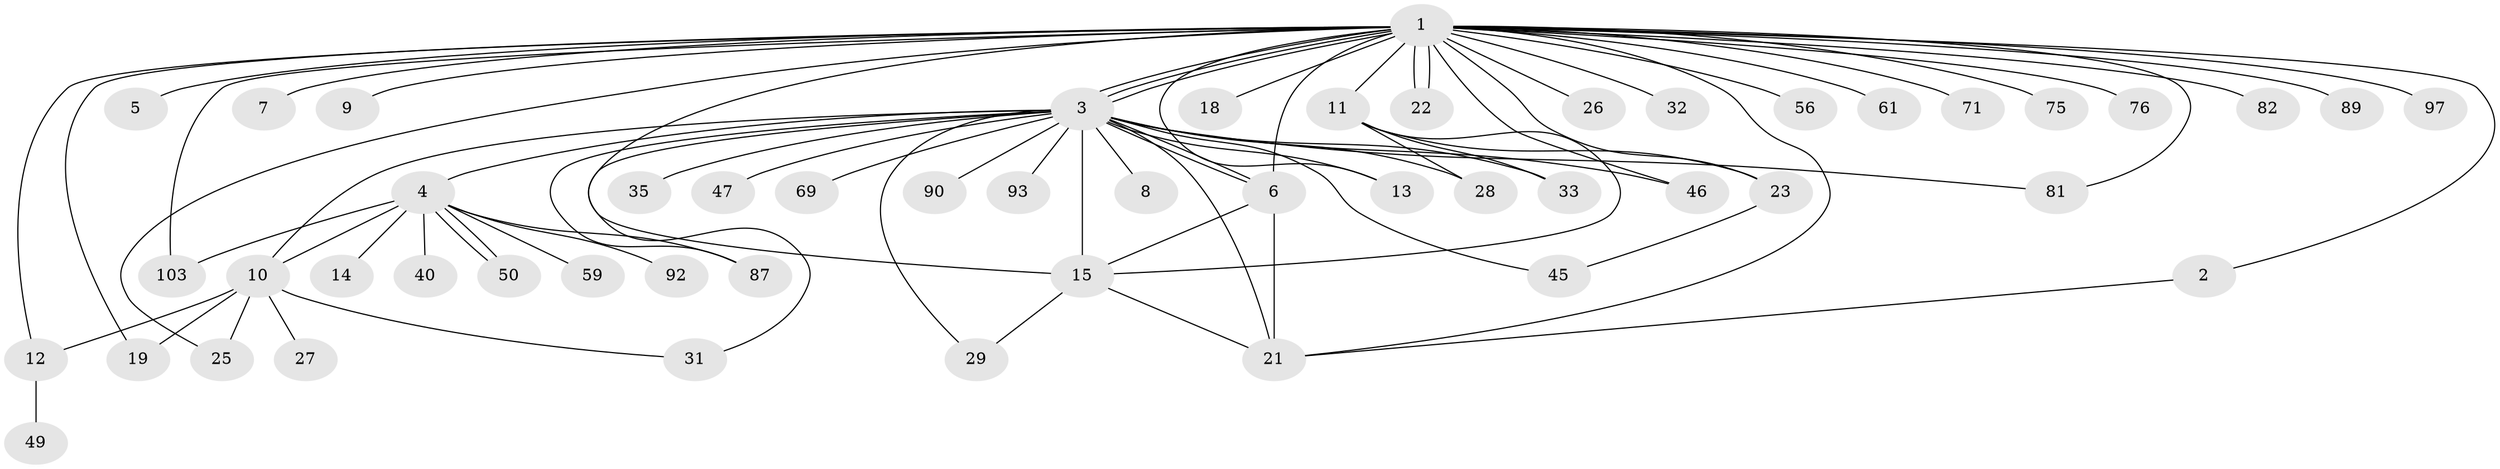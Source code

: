// original degree distribution, {34: 0.009708737864077669, 2: 0.3300970873786408, 24: 0.009708737864077669, 10: 0.009708737864077669, 1: 0.4563106796116505, 5: 0.02912621359223301, 8: 0.019417475728155338, 4: 0.019417475728155338, 3: 0.08737864077669903, 7: 0.009708737864077669, 6: 0.019417475728155338}
// Generated by graph-tools (version 1.1) at 2025/14/03/09/25 04:14:48]
// undirected, 51 vertices, 78 edges
graph export_dot {
graph [start="1"]
  node [color=gray90,style=filled];
  1;
  2;
  3;
  4;
  5;
  6 [super="+48+52"];
  7;
  8;
  9 [super="+77"];
  10 [super="+95+17"];
  11 [super="+20+66+83+43"];
  12 [super="+94"];
  13;
  14 [super="+80"];
  15 [super="+16"];
  18;
  19 [super="+96+42+41+36+51"];
  21 [super="+53+88+91"];
  22 [super="+44"];
  23 [super="+30"];
  25;
  26;
  27;
  28 [super="+37"];
  29 [super="+38"];
  31;
  32 [super="+55"];
  33 [super="+34"];
  35;
  40;
  45;
  46 [super="+62"];
  47;
  49;
  50;
  56;
  59;
  61;
  69;
  71;
  75;
  76;
  81 [super="+99"];
  82;
  87;
  89;
  90;
  92;
  93;
  97;
  103;
  1 -- 2;
  1 -- 3;
  1 -- 3;
  1 -- 3;
  1 -- 5;
  1 -- 7;
  1 -- 9;
  1 -- 11;
  1 -- 12;
  1 -- 13;
  1 -- 18;
  1 -- 19;
  1 -- 21;
  1 -- 22;
  1 -- 22;
  1 -- 23 [weight=2];
  1 -- 25;
  1 -- 26;
  1 -- 32;
  1 -- 46;
  1 -- 56;
  1 -- 61;
  1 -- 71;
  1 -- 75;
  1 -- 76;
  1 -- 81;
  1 -- 82;
  1 -- 89;
  1 -- 97;
  1 -- 103;
  1 -- 15 [weight=2];
  1 -- 6;
  2 -- 21;
  3 -- 4;
  3 -- 6;
  3 -- 6;
  3 -- 8;
  3 -- 10;
  3 -- 13;
  3 -- 15;
  3 -- 28;
  3 -- 29;
  3 -- 31;
  3 -- 33;
  3 -- 35;
  3 -- 45;
  3 -- 46;
  3 -- 47;
  3 -- 69;
  3 -- 81;
  3 -- 87;
  3 -- 90;
  3 -- 93;
  3 -- 21;
  4 -- 10;
  4 -- 14;
  4 -- 40;
  4 -- 50;
  4 -- 50;
  4 -- 59;
  4 -- 87;
  4 -- 92;
  4 -- 103;
  6 -- 21;
  6 -- 15;
  10 -- 12;
  10 -- 25;
  10 -- 27;
  10 -- 19 [weight=2];
  10 -- 31;
  11 -- 28;
  11 -- 33;
  11 -- 23;
  11 -- 15;
  12 -- 49;
  15 -- 21;
  15 -- 29;
  23 -- 45;
}
